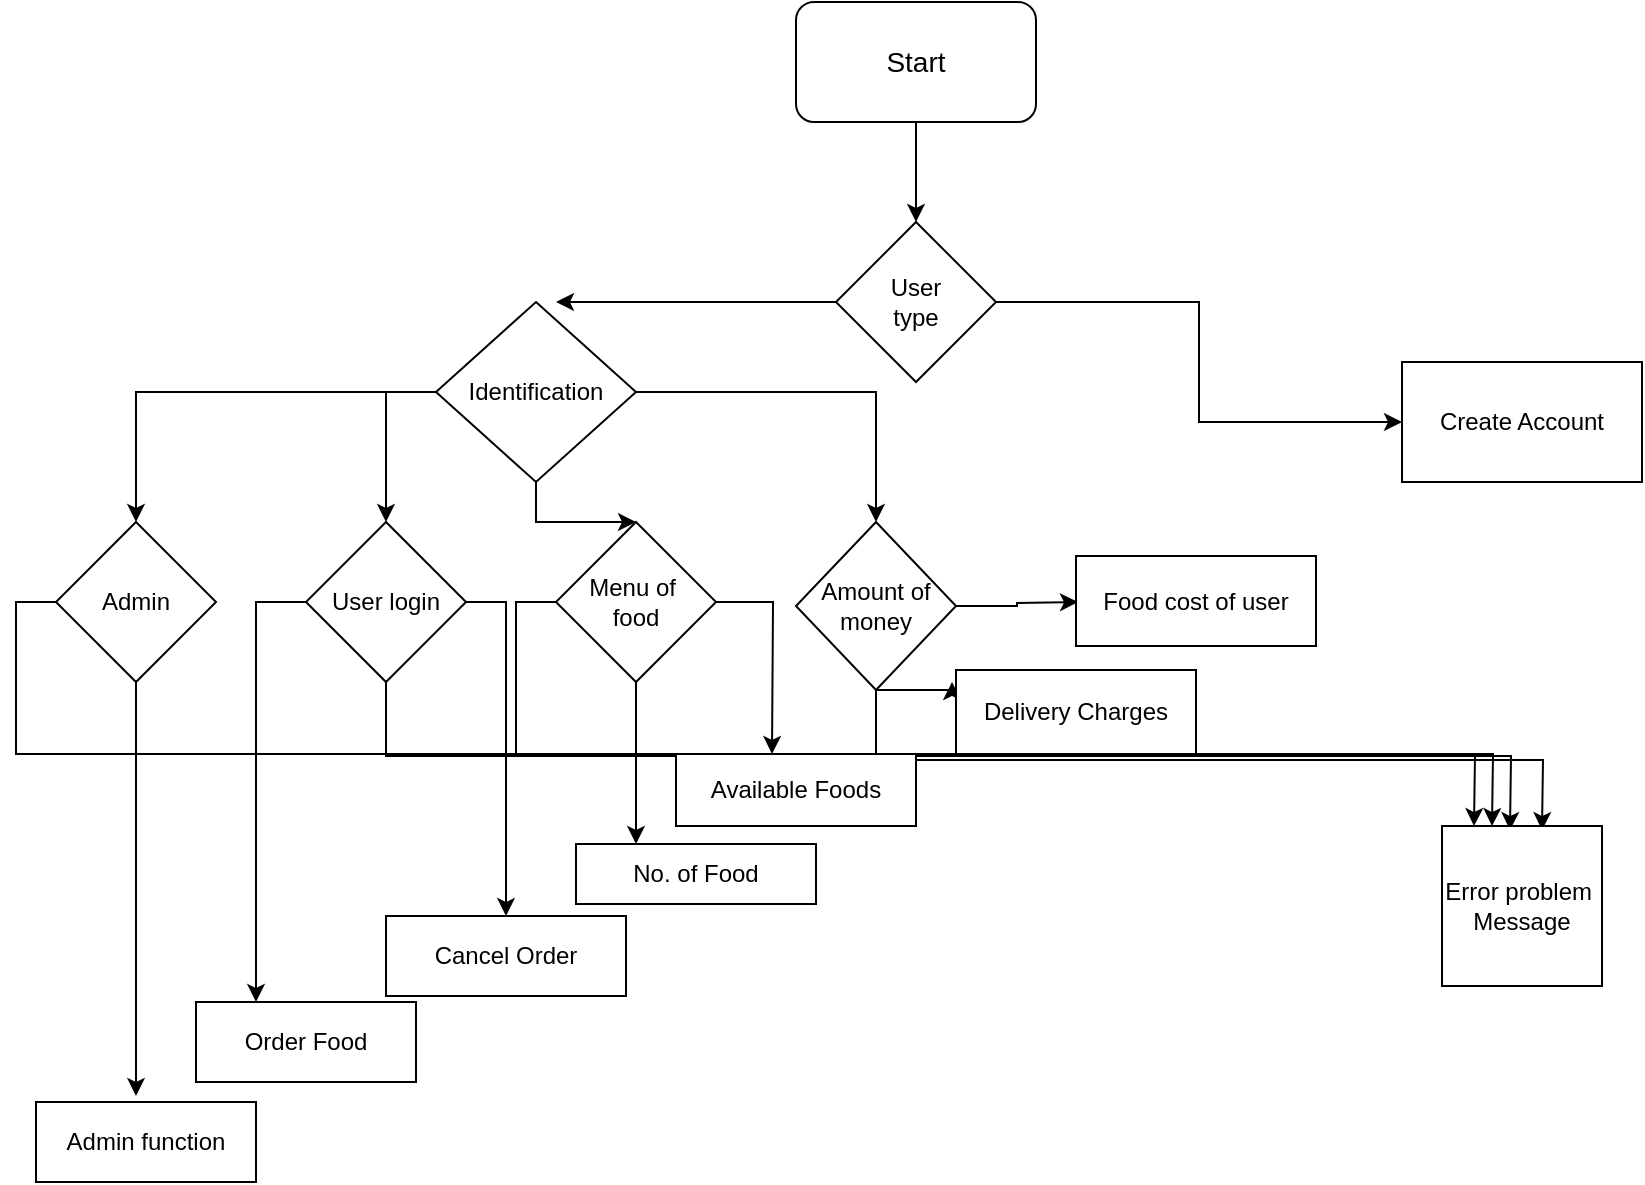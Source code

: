 <mxfile version="12.0.2" type="device" pages="1"><diagram id="5HwDvapj5aOSfj3N4N4T" name="Page-1"><mxGraphModel dx="1938" dy="600" grid="1" gridSize="7" guides="1" tooltips="1" connect="1" arrows="1" fold="1" page="1" pageScale="1" pageWidth="850" pageHeight="1100" math="0" shadow="0"><root><mxCell id="0"/><mxCell id="1" parent="0"/><mxCell id="SQxEQEzE2HYCBvYKC0Vg-3" style="edgeStyle=orthogonalEdgeStyle;rounded=0;orthogonalLoop=1;jettySize=auto;html=1;exitX=0.5;exitY=1;exitDx=0;exitDy=0;" edge="1" parent="1" source="SQxEQEzE2HYCBvYKC0Vg-1" target="SQxEQEzE2HYCBvYKC0Vg-2"><mxGeometry relative="1" as="geometry"/></mxCell><mxCell id="SQxEQEzE2HYCBvYKC0Vg-1" value="&lt;font style=&quot;font-size: 14px&quot;&gt;Start&lt;/font&gt;" style="rounded=1;whiteSpace=wrap;html=1;" vertex="1" parent="1"><mxGeometry x="390" y="20" width="120" height="60" as="geometry"/></mxCell><mxCell id="SQxEQEzE2HYCBvYKC0Vg-4" style="edgeStyle=orthogonalEdgeStyle;rounded=0;orthogonalLoop=1;jettySize=auto;html=1;exitX=0;exitY=0.5;exitDx=0;exitDy=0;" edge="1" parent="1" source="SQxEQEzE2HYCBvYKC0Vg-2"><mxGeometry relative="1" as="geometry"><mxPoint x="270" y="170" as="targetPoint"/></mxGeometry></mxCell><mxCell id="SQxEQEzE2HYCBvYKC0Vg-35" style="edgeStyle=orthogonalEdgeStyle;rounded=0;orthogonalLoop=1;jettySize=auto;html=1;exitX=1;exitY=0.5;exitDx=0;exitDy=0;entryX=0;entryY=0.5;entryDx=0;entryDy=0;" edge="1" parent="1" source="SQxEQEzE2HYCBvYKC0Vg-2" target="SQxEQEzE2HYCBvYKC0Vg-24"><mxGeometry relative="1" as="geometry"/></mxCell><mxCell id="SQxEQEzE2HYCBvYKC0Vg-2" value="User&lt;br&gt;type" style="rhombus;whiteSpace=wrap;html=1;" vertex="1" parent="1"><mxGeometry x="410" y="130" width="80" height="80" as="geometry"/></mxCell><mxCell id="SQxEQEzE2HYCBvYKC0Vg-11" style="edgeStyle=orthogonalEdgeStyle;rounded=0;orthogonalLoop=1;jettySize=auto;html=1;exitX=0;exitY=0.5;exitDx=0;exitDy=0;" edge="1" parent="1" source="SQxEQEzE2HYCBvYKC0Vg-5" target="SQxEQEzE2HYCBvYKC0Vg-6"><mxGeometry relative="1" as="geometry"/></mxCell><mxCell id="SQxEQEzE2HYCBvYKC0Vg-12" style="edgeStyle=orthogonalEdgeStyle;rounded=0;orthogonalLoop=1;jettySize=auto;html=1;exitX=0;exitY=0.5;exitDx=0;exitDy=0;entryX=0.5;entryY=0;entryDx=0;entryDy=0;" edge="1" parent="1" source="SQxEQEzE2HYCBvYKC0Vg-5" target="SQxEQEzE2HYCBvYKC0Vg-8"><mxGeometry relative="1" as="geometry"/></mxCell><mxCell id="SQxEQEzE2HYCBvYKC0Vg-13" style="edgeStyle=orthogonalEdgeStyle;rounded=0;orthogonalLoop=1;jettySize=auto;html=1;exitX=0.5;exitY=1;exitDx=0;exitDy=0;" edge="1" parent="1" source="SQxEQEzE2HYCBvYKC0Vg-5" target="SQxEQEzE2HYCBvYKC0Vg-9"><mxGeometry relative="1" as="geometry"/></mxCell><mxCell id="SQxEQEzE2HYCBvYKC0Vg-14" style="edgeStyle=orthogonalEdgeStyle;rounded=0;orthogonalLoop=1;jettySize=auto;html=1;exitX=1;exitY=0.5;exitDx=0;exitDy=0;entryX=0.5;entryY=0;entryDx=0;entryDy=0;" edge="1" parent="1" source="SQxEQEzE2HYCBvYKC0Vg-5" target="SQxEQEzE2HYCBvYKC0Vg-10"><mxGeometry relative="1" as="geometry"/></mxCell><mxCell id="SQxEQEzE2HYCBvYKC0Vg-5" value="Identification" style="rhombus;whiteSpace=wrap;html=1;" vertex="1" parent="1"><mxGeometry x="210" y="170" width="100" height="90" as="geometry"/></mxCell><mxCell id="SQxEQEzE2HYCBvYKC0Vg-38" value="" style="edgeStyle=orthogonalEdgeStyle;rounded=0;orthogonalLoop=1;jettySize=auto;html=1;" edge="1" parent="1" source="SQxEQEzE2HYCBvYKC0Vg-6"><mxGeometry relative="1" as="geometry"><mxPoint x="60" y="567" as="targetPoint"/></mxGeometry></mxCell><mxCell id="SQxEQEzE2HYCBvYKC0Vg-40" style="edgeStyle=orthogonalEdgeStyle;rounded=0;orthogonalLoop=1;jettySize=auto;html=1;exitX=0;exitY=0.5;exitDx=0;exitDy=0;" edge="1" parent="1" source="SQxEQEzE2HYCBvYKC0Vg-6"><mxGeometry relative="1" as="geometry"><mxPoint x="729" y="432" as="targetPoint"/></mxGeometry></mxCell><mxCell id="SQxEQEzE2HYCBvYKC0Vg-6" value="Admin" style="rhombus;whiteSpace=wrap;html=1;" vertex="1" parent="1"><mxGeometry x="20" y="280" width="80" height="80" as="geometry"/></mxCell><mxCell id="SQxEQEzE2HYCBvYKC0Vg-19" style="edgeStyle=orthogonalEdgeStyle;rounded=0;orthogonalLoop=1;jettySize=auto;html=1;exitX=0;exitY=0.5;exitDx=0;exitDy=0;" edge="1" parent="1" source="SQxEQEzE2HYCBvYKC0Vg-8"><mxGeometry relative="1" as="geometry"><mxPoint x="120" y="520" as="targetPoint"/><Array as="points"><mxPoint x="120" y="320"/></Array></mxGeometry></mxCell><mxCell id="SQxEQEzE2HYCBvYKC0Vg-22" style="edgeStyle=orthogonalEdgeStyle;rounded=0;orthogonalLoop=1;jettySize=auto;html=1;exitX=1;exitY=0.5;exitDx=0;exitDy=0;" edge="1" parent="1" source="SQxEQEzE2HYCBvYKC0Vg-8" target="SQxEQEzE2HYCBvYKC0Vg-23"><mxGeometry relative="1" as="geometry"><mxPoint x="250" y="500" as="targetPoint"/></mxGeometry></mxCell><mxCell id="SQxEQEzE2HYCBvYKC0Vg-41" style="edgeStyle=orthogonalEdgeStyle;rounded=0;orthogonalLoop=1;jettySize=auto;html=1;exitX=0.5;exitY=1;exitDx=0;exitDy=0;" edge="1" parent="1" source="SQxEQEzE2HYCBvYKC0Vg-8"><mxGeometry relative="1" as="geometry"><mxPoint x="747" y="434" as="targetPoint"/></mxGeometry></mxCell><mxCell id="SQxEQEzE2HYCBvYKC0Vg-8" value="User login" style="rhombus;whiteSpace=wrap;html=1;" vertex="1" parent="1"><mxGeometry x="145" y="280" width="80" height="80" as="geometry"/></mxCell><mxCell id="SQxEQEzE2HYCBvYKC0Vg-26" style="edgeStyle=orthogonalEdgeStyle;rounded=0;orthogonalLoop=1;jettySize=auto;html=1;exitX=0.5;exitY=1;exitDx=0;exitDy=0;entryX=0.25;entryY=0;entryDx=0;entryDy=0;" edge="1" parent="1" source="SQxEQEzE2HYCBvYKC0Vg-9" target="SQxEQEzE2HYCBvYKC0Vg-27"><mxGeometry relative="1" as="geometry"><mxPoint x="310" y="430" as="targetPoint"/></mxGeometry></mxCell><mxCell id="SQxEQEzE2HYCBvYKC0Vg-28" style="edgeStyle=orthogonalEdgeStyle;rounded=0;orthogonalLoop=1;jettySize=auto;html=1;exitX=1;exitY=0.5;exitDx=0;exitDy=0;" edge="1" parent="1" source="SQxEQEzE2HYCBvYKC0Vg-9"><mxGeometry relative="1" as="geometry"><mxPoint x="378" y="396" as="targetPoint"/></mxGeometry></mxCell><mxCell id="SQxEQEzE2HYCBvYKC0Vg-42" style="edgeStyle=orthogonalEdgeStyle;rounded=0;orthogonalLoop=1;jettySize=auto;html=1;exitX=0;exitY=0.5;exitDx=0;exitDy=0;" edge="1" parent="1" source="SQxEQEzE2HYCBvYKC0Vg-9"><mxGeometry relative="1" as="geometry"><mxPoint x="738" y="432" as="targetPoint"/></mxGeometry></mxCell><mxCell id="SQxEQEzE2HYCBvYKC0Vg-9" value="Menu of&amp;nbsp;&lt;br&gt;food" style="rhombus;whiteSpace=wrap;html=1;" vertex="1" parent="1"><mxGeometry x="270" y="280" width="80" height="80" as="geometry"/></mxCell><mxCell id="SQxEQEzE2HYCBvYKC0Vg-30" style="edgeStyle=orthogonalEdgeStyle;rounded=0;orthogonalLoop=1;jettySize=auto;html=1;exitX=0.5;exitY=1;exitDx=0;exitDy=0;" edge="1" parent="1" source="SQxEQEzE2HYCBvYKC0Vg-10"><mxGeometry relative="1" as="geometry"><mxPoint x="468" y="360" as="targetPoint"/></mxGeometry></mxCell><mxCell id="SQxEQEzE2HYCBvYKC0Vg-32" style="edgeStyle=orthogonalEdgeStyle;rounded=0;orthogonalLoop=1;jettySize=auto;html=1;exitX=1;exitY=0.5;exitDx=0;exitDy=0;" edge="1" parent="1" source="SQxEQEzE2HYCBvYKC0Vg-10"><mxGeometry relative="1" as="geometry"><mxPoint x="531" y="320" as="targetPoint"/></mxGeometry></mxCell><mxCell id="SQxEQEzE2HYCBvYKC0Vg-47" style="edgeStyle=orthogonalEdgeStyle;rounded=0;orthogonalLoop=1;jettySize=auto;html=1;exitX=0.5;exitY=1;exitDx=0;exitDy=0;" edge="1" parent="1" source="SQxEQEzE2HYCBvYKC0Vg-10"><mxGeometry relative="1" as="geometry"><mxPoint x="763" y="434" as="targetPoint"/></mxGeometry></mxCell><mxCell id="SQxEQEzE2HYCBvYKC0Vg-10" value="Amount of money" style="rhombus;whiteSpace=wrap;html=1;" vertex="1" parent="1"><mxGeometry x="390" y="280" width="80" height="84" as="geometry"/></mxCell><mxCell id="SQxEQEzE2HYCBvYKC0Vg-16" value="Admin function" style="rounded=0;whiteSpace=wrap;html=1;" vertex="1" parent="1"><mxGeometry x="10" y="570" width="110" height="40" as="geometry"/></mxCell><mxCell id="SQxEQEzE2HYCBvYKC0Vg-20" value="Order Food" style="rounded=0;whiteSpace=wrap;html=1;" vertex="1" parent="1"><mxGeometry x="90" y="520" width="110" height="40" as="geometry"/></mxCell><mxCell id="SQxEQEzE2HYCBvYKC0Vg-23" value="Cancel Order" style="rounded=0;whiteSpace=wrap;html=1;" vertex="1" parent="1"><mxGeometry x="185" y="477" width="120" height="40" as="geometry"/></mxCell><mxCell id="SQxEQEzE2HYCBvYKC0Vg-24" value="Create Account" style="rounded=0;whiteSpace=wrap;html=1;" vertex="1" parent="1"><mxGeometry x="693" y="200" width="120" height="60" as="geometry"/></mxCell><mxCell id="SQxEQEzE2HYCBvYKC0Vg-25" style="edgeStyle=orthogonalEdgeStyle;rounded=0;orthogonalLoop=1;jettySize=auto;html=1;exitX=0.5;exitY=1;exitDx=0;exitDy=0;" edge="1" parent="1" source="SQxEQEzE2HYCBvYKC0Vg-23" target="SQxEQEzE2HYCBvYKC0Vg-23"><mxGeometry relative="1" as="geometry"/></mxCell><mxCell id="SQxEQEzE2HYCBvYKC0Vg-27" value="No. of Food" style="rounded=0;whiteSpace=wrap;html=1;" vertex="1" parent="1"><mxGeometry x="280" y="441" width="120" height="30" as="geometry"/></mxCell><mxCell id="SQxEQEzE2HYCBvYKC0Vg-29" value="Available Foods" style="rounded=0;whiteSpace=wrap;html=1;" vertex="1" parent="1"><mxGeometry x="330" y="396" width="120" height="36" as="geometry"/></mxCell><mxCell id="SQxEQEzE2HYCBvYKC0Vg-31" value="Delivery Charges" style="rounded=0;whiteSpace=wrap;html=1;" vertex="1" parent="1"><mxGeometry x="470" y="354" width="120" height="42" as="geometry"/></mxCell><mxCell id="SQxEQEzE2HYCBvYKC0Vg-33" value="Food cost of user" style="rounded=0;whiteSpace=wrap;html=1;" vertex="1" parent="1"><mxGeometry x="530" y="297" width="120" height="45" as="geometry"/></mxCell><mxCell id="SQxEQEzE2HYCBvYKC0Vg-49" value="Error problem&amp;nbsp;&lt;br&gt;Message&lt;br&gt;" style="whiteSpace=wrap;html=1;aspect=fixed;" vertex="1" parent="1"><mxGeometry x="713" y="432" width="80" height="80" as="geometry"/></mxCell></root></mxGraphModel></diagram></mxfile>